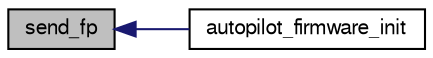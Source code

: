 digraph "send_fp"
{
  edge [fontname="FreeSans",fontsize="10",labelfontname="FreeSans",labelfontsize="10"];
  node [fontname="FreeSans",fontsize="10",shape=record];
  rankdir="LR";
  Node1 [label="send_fp",height=0.2,width=0.4,color="black", fillcolor="grey75", style="filled", fontcolor="black"];
  Node1 -> Node2 [dir="back",color="midnightblue",fontsize="10",style="solid",fontname="FreeSans"];
  Node2 [label="autopilot_firmware_init",height=0.2,width=0.4,color="black", fillcolor="white", style="filled",URL="$rover_2autopilot__firmware_8c.html#a2bb31e995242a89c837b4eda1d08fe57",tooltip="Init function. "];
}

